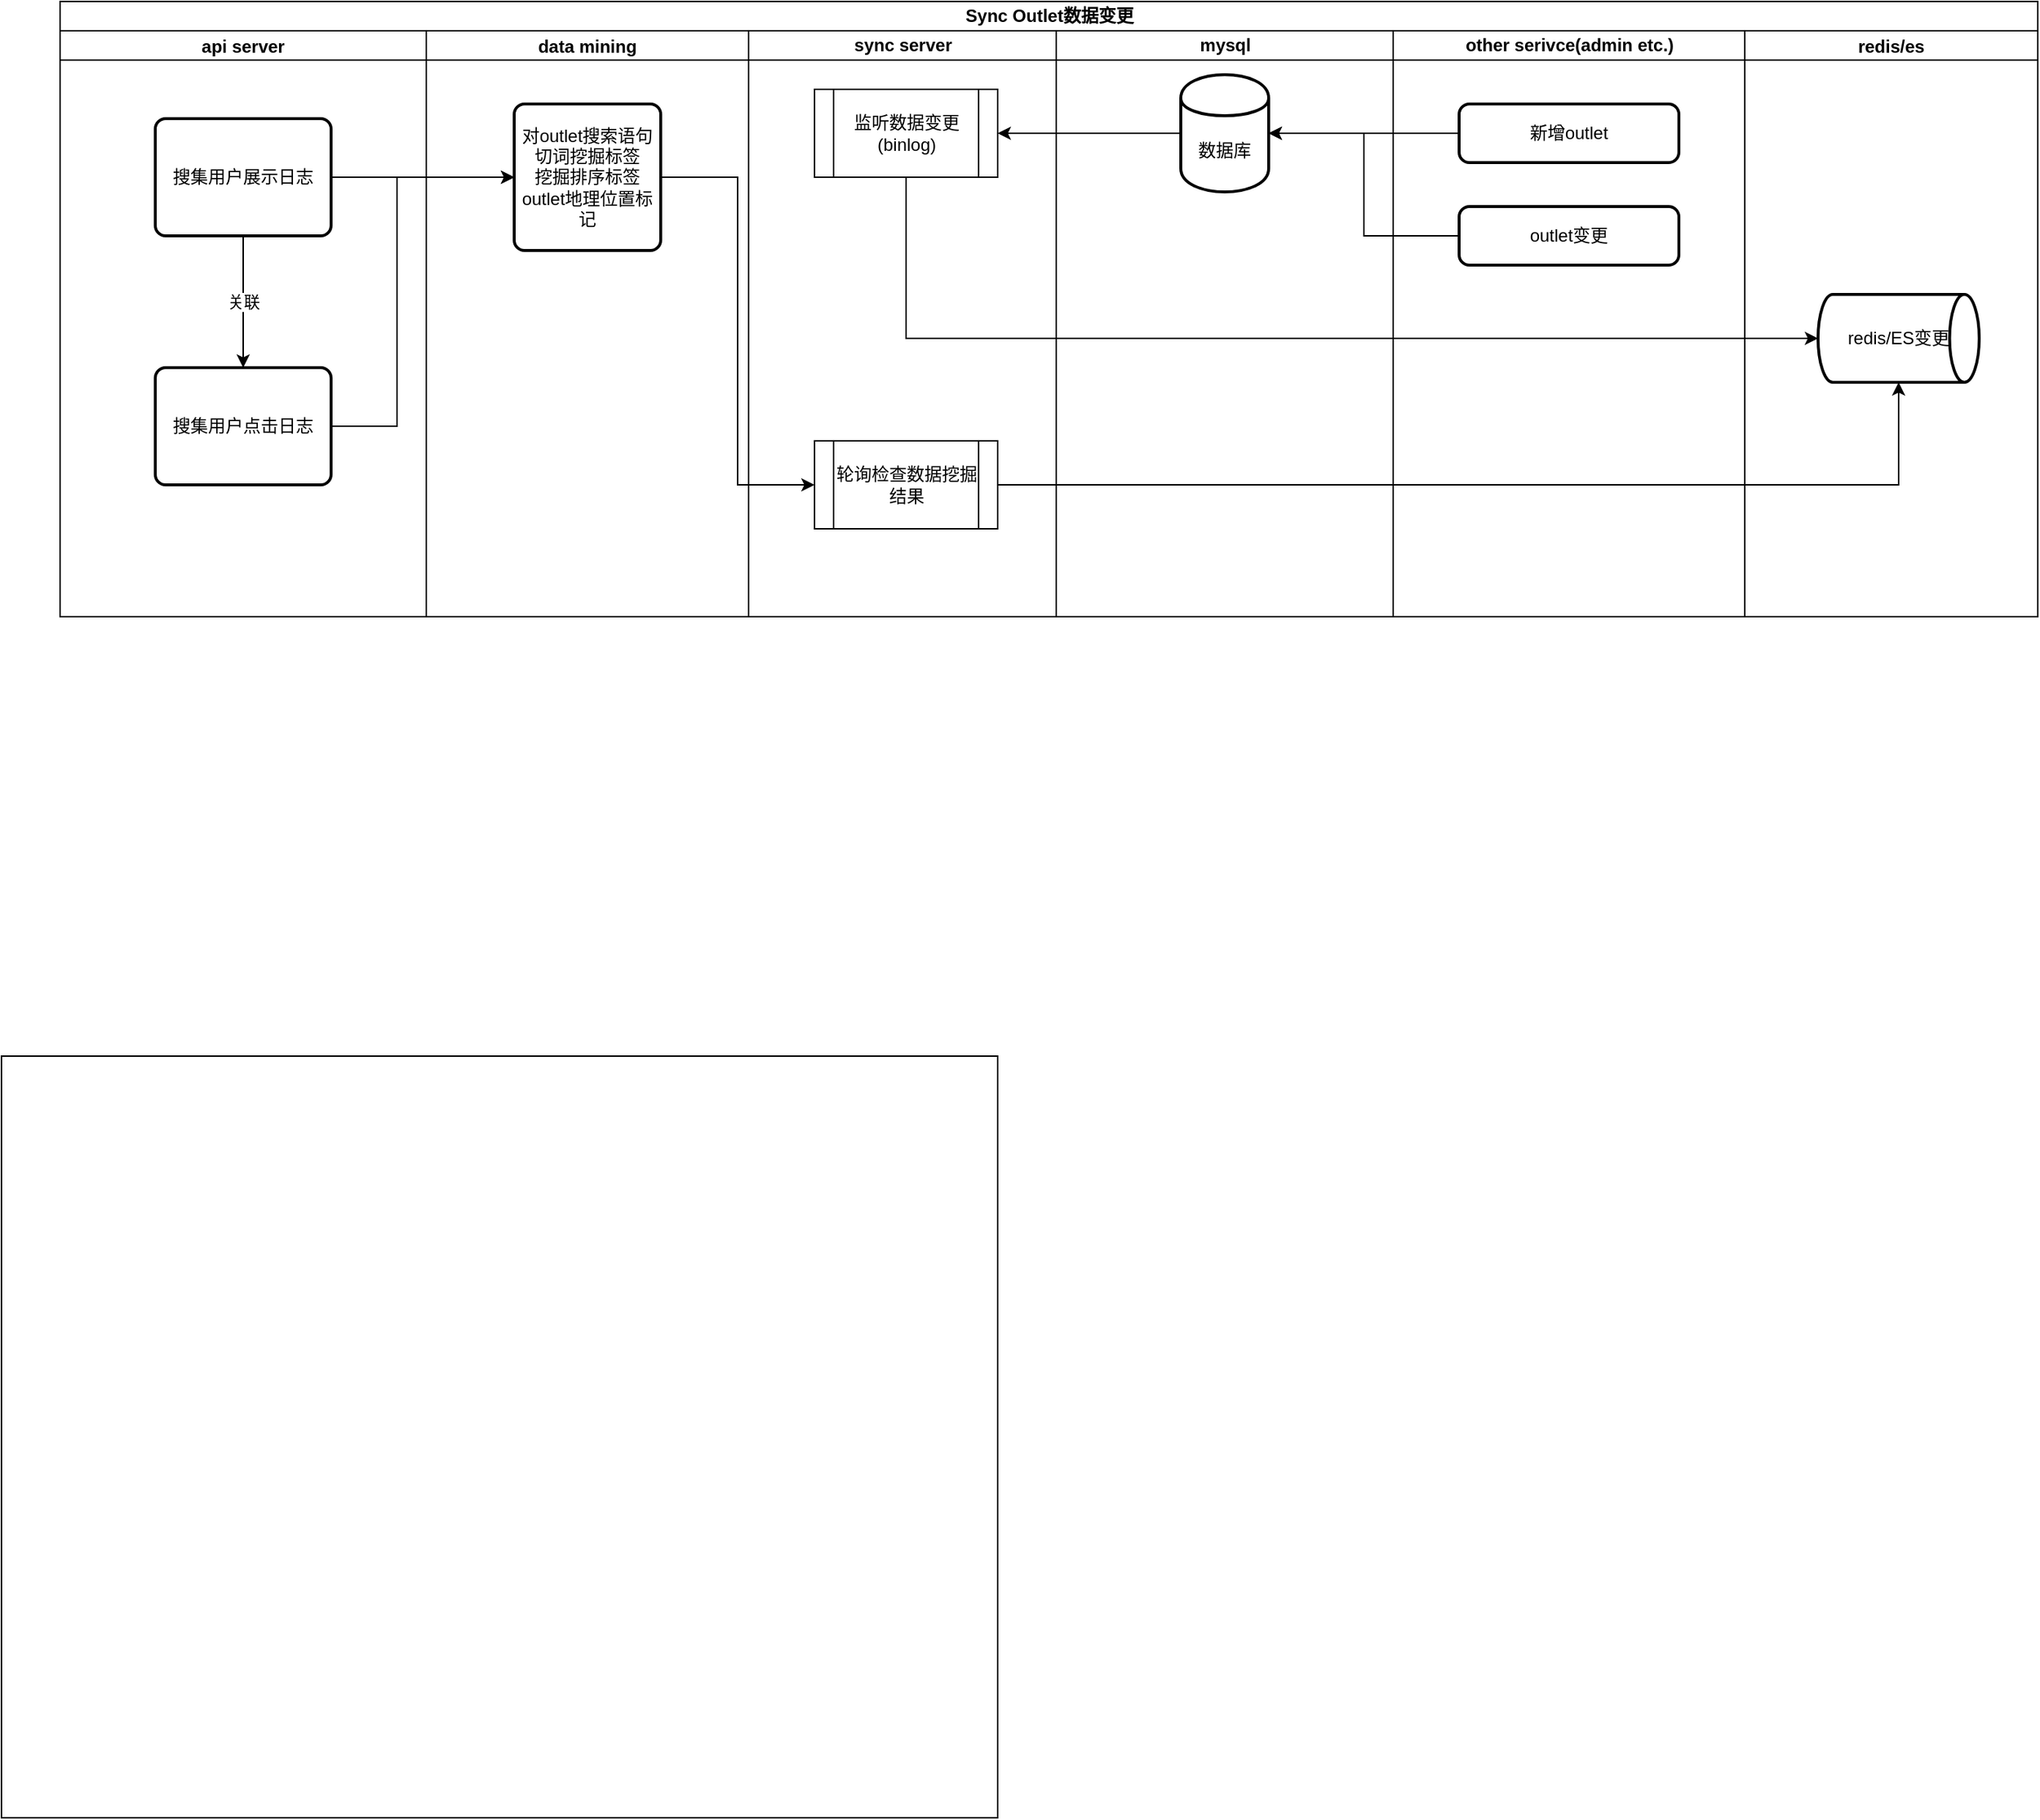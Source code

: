 <mxfile version="13.4.9" type="github">
  <diagram id="prtHgNgQTEPvFCAcTncT" name="Page-1">
    <mxGraphModel dx="1694" dy="1127" grid="1" gridSize="10" guides="1" tooltips="1" connect="1" arrows="1" fold="1" page="1" pageScale="1" pageWidth="827" pageHeight="1169" math="0" shadow="0">
      <root>
        <mxCell id="0" />
        <mxCell id="1" parent="0" />
        <mxCell id="JdTEkjBlnsIDQ7HQFidV-2" value="Sync Outlet数据变更" style="swimlane;html=1;childLayout=stackLayout;resizeParent=1;resizeParentMax=0;startSize=20;" parent="1" vertex="1">
          <mxGeometry x="80" y="120" width="1350" height="420" as="geometry" />
        </mxCell>
        <mxCell id="JdTEkjBlnsIDQ7HQFidV-30" value="api server" style="swimlane;startSize=20;" parent="JdTEkjBlnsIDQ7HQFidV-2" vertex="1">
          <mxGeometry y="20" width="250" height="400" as="geometry" />
        </mxCell>
        <mxCell id="JdTEkjBlnsIDQ7HQFidV-40" value="关联" style="edgeStyle=orthogonalEdgeStyle;rounded=0;orthogonalLoop=1;jettySize=auto;html=1;exitX=0.5;exitY=1;exitDx=0;exitDy=0;entryX=0.5;entryY=0;entryDx=0;entryDy=0;" parent="JdTEkjBlnsIDQ7HQFidV-30" source="JdTEkjBlnsIDQ7HQFidV-32" target="JdTEkjBlnsIDQ7HQFidV-39" edge="1">
          <mxGeometry relative="1" as="geometry" />
        </mxCell>
        <mxCell id="JdTEkjBlnsIDQ7HQFidV-32" value="搜集用户展示日志" style="rounded=1;whiteSpace=wrap;html=1;absoluteArcSize=1;arcSize=14;strokeWidth=2;" parent="JdTEkjBlnsIDQ7HQFidV-30" vertex="1">
          <mxGeometry x="65" y="60" width="120" height="80" as="geometry" />
        </mxCell>
        <mxCell id="JdTEkjBlnsIDQ7HQFidV-39" value="搜集用户点击日志" style="rounded=1;whiteSpace=wrap;html=1;absoluteArcSize=1;arcSize=14;strokeWidth=2;" parent="JdTEkjBlnsIDQ7HQFidV-30" vertex="1">
          <mxGeometry x="65" y="230" width="120" height="80" as="geometry" />
        </mxCell>
        <mxCell id="JdTEkjBlnsIDQ7HQFidV-31" value="data mining" style="swimlane;startSize=20;" parent="JdTEkjBlnsIDQ7HQFidV-2" vertex="1">
          <mxGeometry x="250" y="20" width="220" height="400" as="geometry" />
        </mxCell>
        <mxCell id="JdTEkjBlnsIDQ7HQFidV-42" value="对outlet搜索语句切词挖掘标签&lt;br&gt;挖掘排序标签&lt;br&gt;outlet地理位置标记" style="rounded=1;whiteSpace=wrap;html=1;absoluteArcSize=1;arcSize=14;strokeWidth=2;" parent="JdTEkjBlnsIDQ7HQFidV-31" vertex="1">
          <mxGeometry x="60" y="50" width="100" height="100" as="geometry" />
        </mxCell>
        <mxCell id="JdTEkjBlnsIDQ7HQFidV-3" value="sync server" style="swimlane;html=1;startSize=20;" parent="JdTEkjBlnsIDQ7HQFidV-2" vertex="1">
          <mxGeometry x="470" y="20" width="210" height="400" as="geometry" />
        </mxCell>
        <mxCell id="JdTEkjBlnsIDQ7HQFidV-17" value="监听数据变更(binlog)" style="shape=process;whiteSpace=wrap;html=1;backgroundOutline=1;" parent="JdTEkjBlnsIDQ7HQFidV-3" vertex="1">
          <mxGeometry x="45" y="40" width="125" height="60" as="geometry" />
        </mxCell>
        <mxCell id="JdTEkjBlnsIDQ7HQFidV-48" value="轮询检查数据挖掘结果" style="shape=process;whiteSpace=wrap;html=1;backgroundOutline=1;" parent="JdTEkjBlnsIDQ7HQFidV-3" vertex="1">
          <mxGeometry x="45" y="280" width="125" height="60" as="geometry" />
        </mxCell>
        <mxCell id="JdTEkjBlnsIDQ7HQFidV-4" value="mysql" style="swimlane;html=1;startSize=20;" parent="JdTEkjBlnsIDQ7HQFidV-2" vertex="1">
          <mxGeometry x="680" y="20" width="230" height="400" as="geometry" />
        </mxCell>
        <mxCell id="JdTEkjBlnsIDQ7HQFidV-18" value="数据库" style="shape=cylinder;whiteSpace=wrap;html=1;boundedLbl=1;backgroundOutline=1;rounded=1;strokeWidth=2;arcSize=14;" parent="JdTEkjBlnsIDQ7HQFidV-4" vertex="1">
          <mxGeometry x="85" y="30" width="60" height="80" as="geometry" />
        </mxCell>
        <mxCell id="JdTEkjBlnsIDQ7HQFidV-5" value="other serivce(admin etc.)" style="swimlane;html=1;startSize=20;" parent="JdTEkjBlnsIDQ7HQFidV-2" vertex="1">
          <mxGeometry x="910" y="20" width="240" height="400" as="geometry" />
        </mxCell>
        <mxCell id="JdTEkjBlnsIDQ7HQFidV-14" value="outlet变更" style="rounded=1;whiteSpace=wrap;html=1;absoluteArcSize=1;arcSize=14;strokeWidth=2;" parent="JdTEkjBlnsIDQ7HQFidV-5" vertex="1">
          <mxGeometry x="45" y="120" width="150" height="40" as="geometry" />
        </mxCell>
        <mxCell id="JdTEkjBlnsIDQ7HQFidV-12" value="&lt;span&gt;新增outlet&lt;/span&gt;" style="rounded=1;whiteSpace=wrap;html=1;absoluteArcSize=1;arcSize=14;strokeWidth=2;" parent="JdTEkjBlnsIDQ7HQFidV-5" vertex="1">
          <mxGeometry x="45" y="50" width="150" height="40" as="geometry" />
        </mxCell>
        <mxCell id="JdTEkjBlnsIDQ7HQFidV-19" value="" style="edgeStyle=orthogonalEdgeStyle;rounded=0;orthogonalLoop=1;jettySize=auto;html=1;" parent="JdTEkjBlnsIDQ7HQFidV-2" source="JdTEkjBlnsIDQ7HQFidV-12" target="JdTEkjBlnsIDQ7HQFidV-18" edge="1">
          <mxGeometry relative="1" as="geometry" />
        </mxCell>
        <mxCell id="JdTEkjBlnsIDQ7HQFidV-20" style="edgeStyle=orthogonalEdgeStyle;rounded=0;orthogonalLoop=1;jettySize=auto;html=1;entryX=1;entryY=0.5;entryDx=0;entryDy=0;" parent="JdTEkjBlnsIDQ7HQFidV-2" source="JdTEkjBlnsIDQ7HQFidV-14" target="JdTEkjBlnsIDQ7HQFidV-18" edge="1">
          <mxGeometry relative="1" as="geometry" />
        </mxCell>
        <mxCell id="JdTEkjBlnsIDQ7HQFidV-26" value="redis/es" style="swimlane;startSize=20;" parent="JdTEkjBlnsIDQ7HQFidV-2" vertex="1">
          <mxGeometry x="1150" y="20" width="200" height="400" as="geometry" />
        </mxCell>
        <mxCell id="JdTEkjBlnsIDQ7HQFidV-28" value="redis/ES变更" style="strokeWidth=2;html=1;shape=mxgraph.flowchart.direct_data;whiteSpace=wrap;" parent="JdTEkjBlnsIDQ7HQFidV-26" vertex="1">
          <mxGeometry x="50" y="180" width="110" height="60" as="geometry" />
        </mxCell>
        <mxCell id="JdTEkjBlnsIDQ7HQFidV-22" style="edgeStyle=orthogonalEdgeStyle;rounded=0;orthogonalLoop=1;jettySize=auto;html=1;" parent="JdTEkjBlnsIDQ7HQFidV-2" source="JdTEkjBlnsIDQ7HQFidV-17" target="JdTEkjBlnsIDQ7HQFidV-28" edge="1">
          <mxGeometry relative="1" as="geometry">
            <mxPoint x="720" y="230" as="targetPoint" />
            <Array as="points">
              <mxPoint x="577" y="230" />
            </Array>
          </mxGeometry>
        </mxCell>
        <mxCell id="JdTEkjBlnsIDQ7HQFidV-29" style="edgeStyle=orthogonalEdgeStyle;rounded=0;orthogonalLoop=1;jettySize=auto;html=1;entryX=1;entryY=0.5;entryDx=0;entryDy=0;" parent="JdTEkjBlnsIDQ7HQFidV-2" source="JdTEkjBlnsIDQ7HQFidV-18" target="JdTEkjBlnsIDQ7HQFidV-17" edge="1">
          <mxGeometry relative="1" as="geometry" />
        </mxCell>
        <mxCell id="JdTEkjBlnsIDQ7HQFidV-35" value="" style="edgeStyle=orthogonalEdgeStyle;rounded=0;orthogonalLoop=1;jettySize=auto;html=1;entryX=0;entryY=0.5;entryDx=0;entryDy=0;" parent="JdTEkjBlnsIDQ7HQFidV-2" source="JdTEkjBlnsIDQ7HQFidV-32" target="JdTEkjBlnsIDQ7HQFidV-42" edge="1">
          <mxGeometry relative="1" as="geometry">
            <mxPoint x="265" y="120" as="targetPoint" />
          </mxGeometry>
        </mxCell>
        <mxCell id="JdTEkjBlnsIDQ7HQFidV-43" style="edgeStyle=orthogonalEdgeStyle;rounded=0;orthogonalLoop=1;jettySize=auto;html=1;entryX=0;entryY=0.5;entryDx=0;entryDy=0;" parent="JdTEkjBlnsIDQ7HQFidV-2" source="JdTEkjBlnsIDQ7HQFidV-39" target="JdTEkjBlnsIDQ7HQFidV-42" edge="1">
          <mxGeometry relative="1" as="geometry">
            <Array as="points">
              <mxPoint x="230" y="290" />
              <mxPoint x="230" y="120" />
            </Array>
          </mxGeometry>
        </mxCell>
        <mxCell id="JdTEkjBlnsIDQ7HQFidV-50" style="edgeStyle=orthogonalEdgeStyle;rounded=0;orthogonalLoop=1;jettySize=auto;html=1;entryX=0;entryY=0.5;entryDx=0;entryDy=0;" parent="JdTEkjBlnsIDQ7HQFidV-2" source="JdTEkjBlnsIDQ7HQFidV-42" target="JdTEkjBlnsIDQ7HQFidV-48" edge="1">
          <mxGeometry relative="1" as="geometry" />
        </mxCell>
        <mxCell id="JdTEkjBlnsIDQ7HQFidV-51" style="edgeStyle=orthogonalEdgeStyle;rounded=0;orthogonalLoop=1;jettySize=auto;html=1;" parent="JdTEkjBlnsIDQ7HQFidV-2" source="JdTEkjBlnsIDQ7HQFidV-48" target="JdTEkjBlnsIDQ7HQFidV-28" edge="1">
          <mxGeometry relative="1" as="geometry" />
        </mxCell>
        <mxCell id="_py1Zp43sKYRx7dmQt4G-7" value="" style="whiteSpace=wrap;html=1;" vertex="1" parent="1">
          <mxGeometry x="40" y="840" width="680" height="520" as="geometry" />
        </mxCell>
      </root>
    </mxGraphModel>
  </diagram>
</mxfile>
